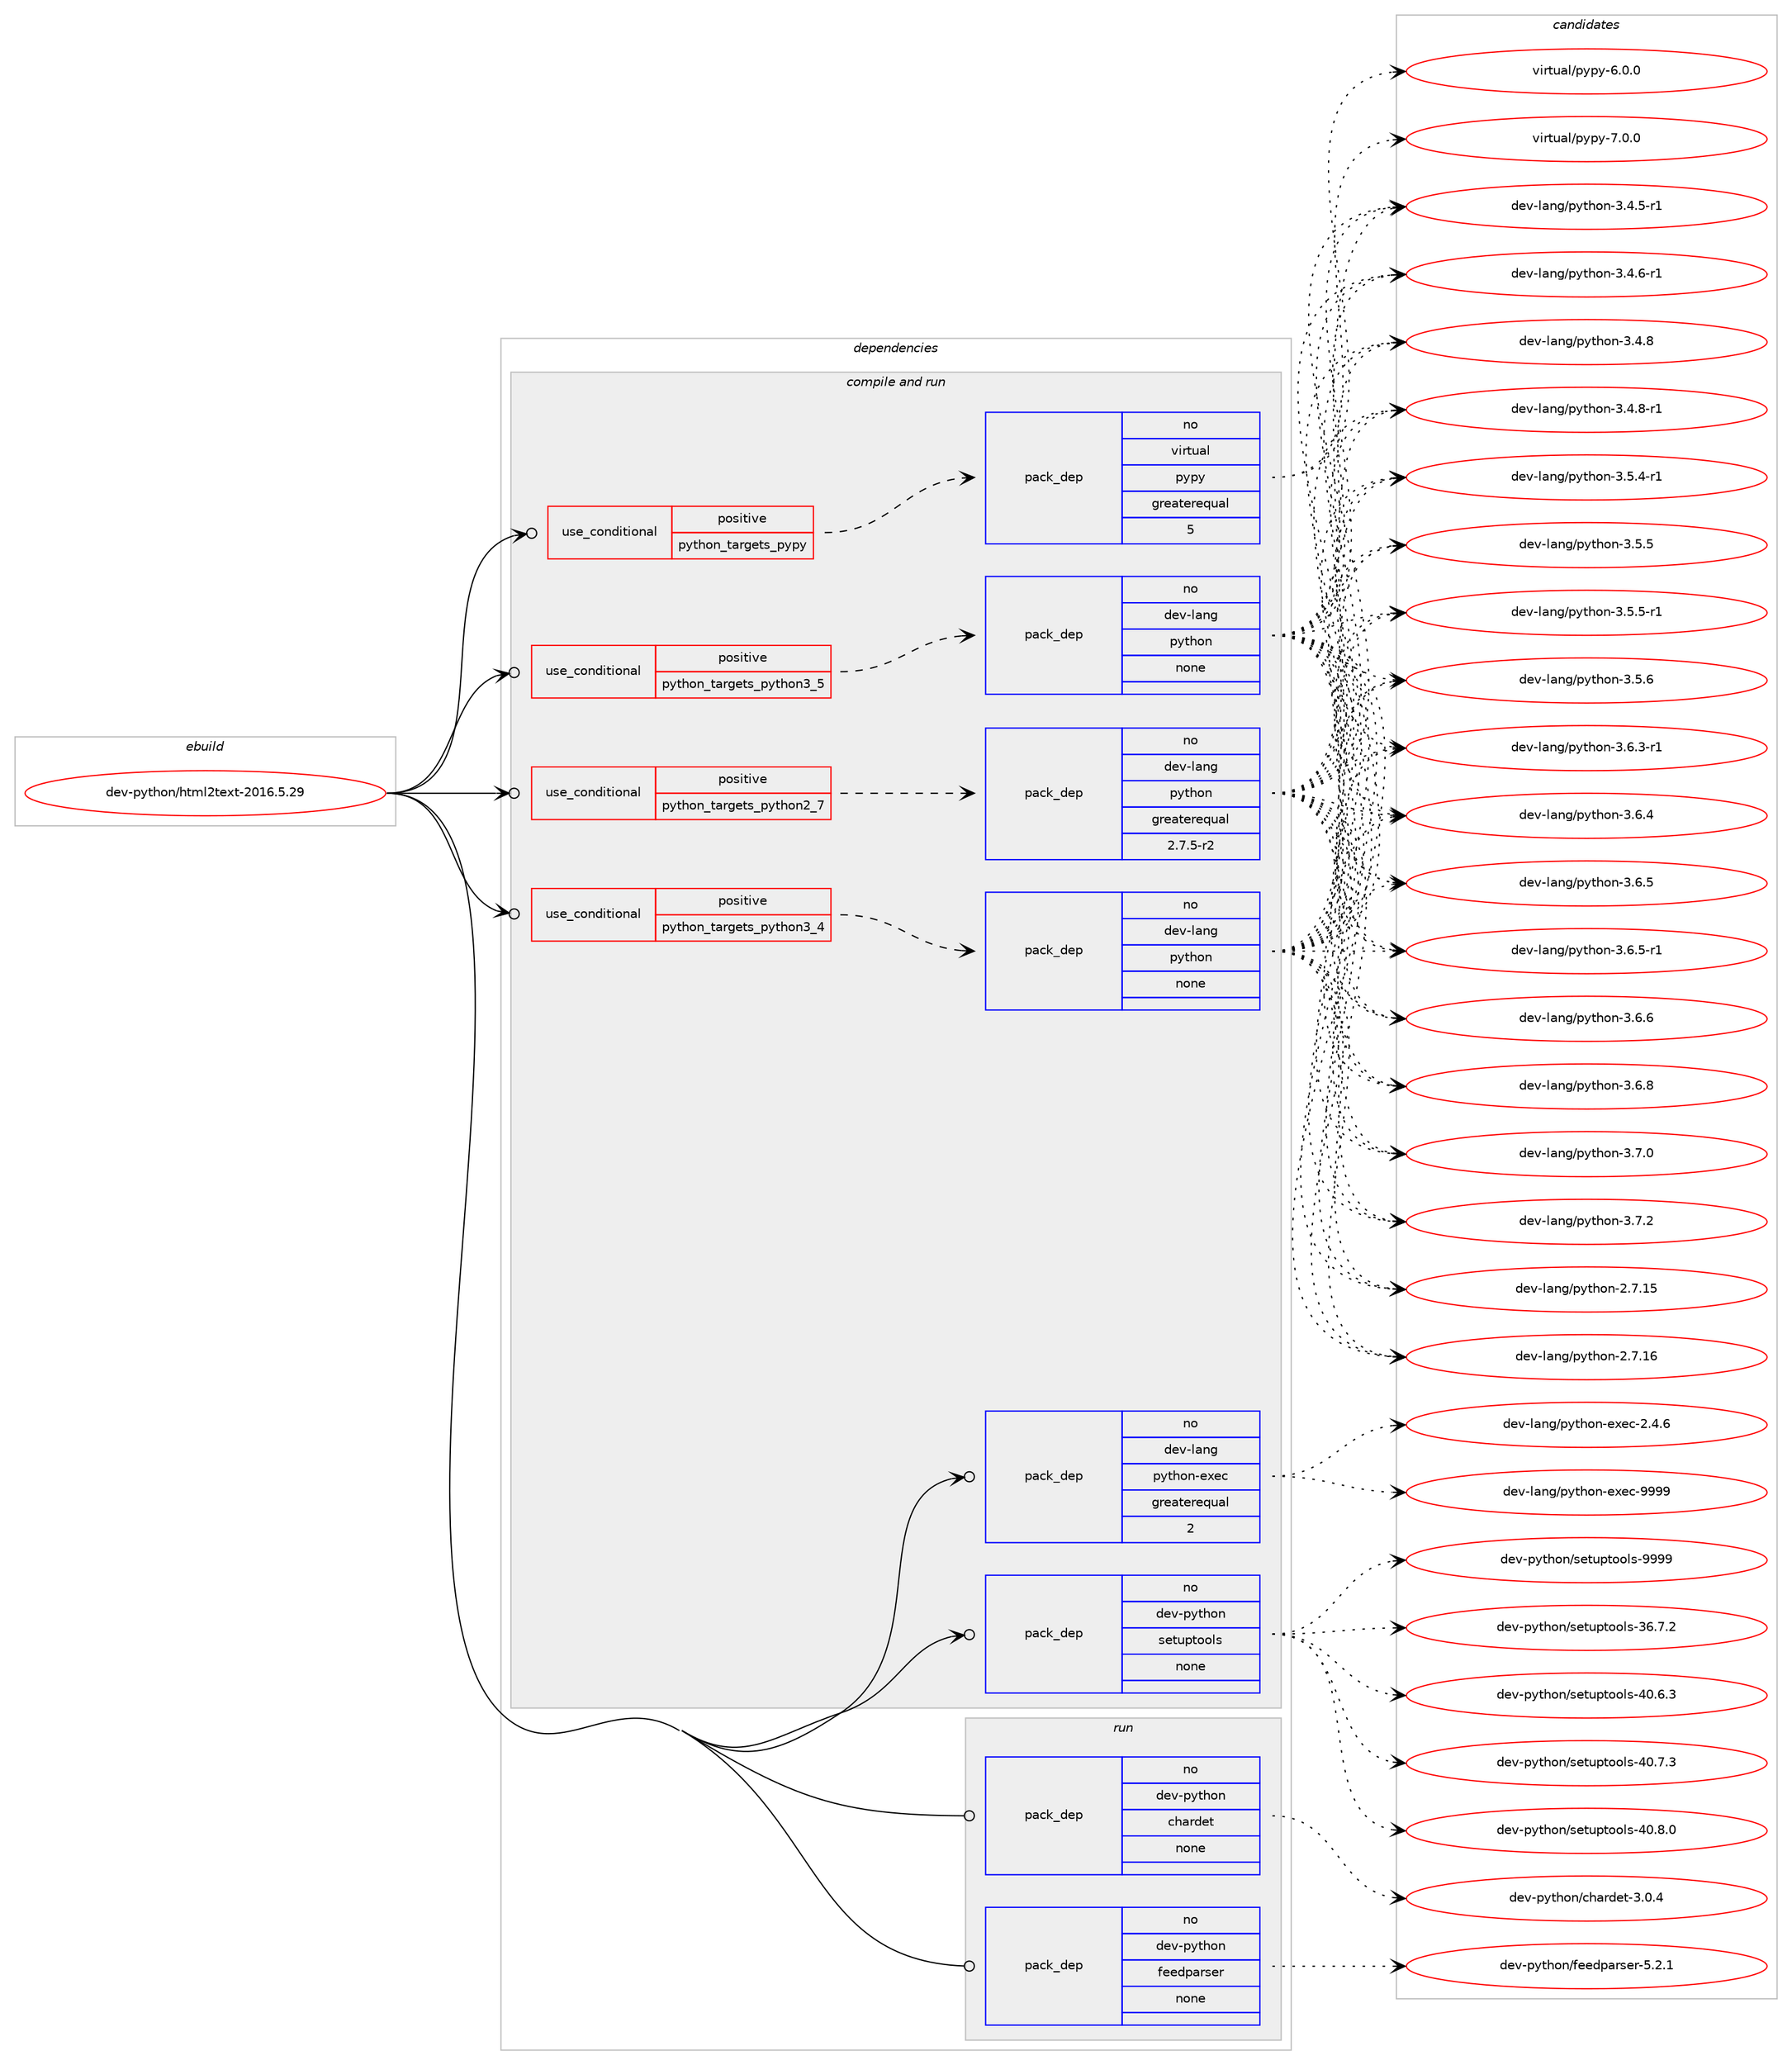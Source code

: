 digraph prolog {

# *************
# Graph options
# *************

newrank=true;
concentrate=true;
compound=true;
graph [rankdir=LR,fontname=Helvetica,fontsize=10,ranksep=1.5];#, ranksep=2.5, nodesep=0.2];
edge  [arrowhead=vee];
node  [fontname=Helvetica,fontsize=10];

# **********
# The ebuild
# **********

subgraph cluster_leftcol {
color=gray;
rank=same;
label=<<i>ebuild</i>>;
id [label="dev-python/html2text-2016.5.29", color=red, width=4, href="../dev-python/html2text-2016.5.29.svg"];
}

# ****************
# The dependencies
# ****************

subgraph cluster_midcol {
color=gray;
label=<<i>dependencies</i>>;
subgraph cluster_compile {
fillcolor="#eeeeee";
style=filled;
label=<<i>compile</i>>;
}
subgraph cluster_compileandrun {
fillcolor="#eeeeee";
style=filled;
label=<<i>compile and run</i>>;
subgraph cond375400 {
dependency1412823 [label=<<TABLE BORDER="0" CELLBORDER="1" CELLSPACING="0" CELLPADDING="4"><TR><TD ROWSPAN="3" CELLPADDING="10">use_conditional</TD></TR><TR><TD>positive</TD></TR><TR><TD>python_targets_pypy</TD></TR></TABLE>>, shape=none, color=red];
subgraph pack1014154 {
dependency1412824 [label=<<TABLE BORDER="0" CELLBORDER="1" CELLSPACING="0" CELLPADDING="4" WIDTH="220"><TR><TD ROWSPAN="6" CELLPADDING="30">pack_dep</TD></TR><TR><TD WIDTH="110">no</TD></TR><TR><TD>virtual</TD></TR><TR><TD>pypy</TD></TR><TR><TD>greaterequal</TD></TR><TR><TD>5</TD></TR></TABLE>>, shape=none, color=blue];
}
dependency1412823:e -> dependency1412824:w [weight=20,style="dashed",arrowhead="vee"];
}
id:e -> dependency1412823:w [weight=20,style="solid",arrowhead="odotvee"];
subgraph cond375401 {
dependency1412825 [label=<<TABLE BORDER="0" CELLBORDER="1" CELLSPACING="0" CELLPADDING="4"><TR><TD ROWSPAN="3" CELLPADDING="10">use_conditional</TD></TR><TR><TD>positive</TD></TR><TR><TD>python_targets_python2_7</TD></TR></TABLE>>, shape=none, color=red];
subgraph pack1014155 {
dependency1412826 [label=<<TABLE BORDER="0" CELLBORDER="1" CELLSPACING="0" CELLPADDING="4" WIDTH="220"><TR><TD ROWSPAN="6" CELLPADDING="30">pack_dep</TD></TR><TR><TD WIDTH="110">no</TD></TR><TR><TD>dev-lang</TD></TR><TR><TD>python</TD></TR><TR><TD>greaterequal</TD></TR><TR><TD>2.7.5-r2</TD></TR></TABLE>>, shape=none, color=blue];
}
dependency1412825:e -> dependency1412826:w [weight=20,style="dashed",arrowhead="vee"];
}
id:e -> dependency1412825:w [weight=20,style="solid",arrowhead="odotvee"];
subgraph cond375402 {
dependency1412827 [label=<<TABLE BORDER="0" CELLBORDER="1" CELLSPACING="0" CELLPADDING="4"><TR><TD ROWSPAN="3" CELLPADDING="10">use_conditional</TD></TR><TR><TD>positive</TD></TR><TR><TD>python_targets_python3_4</TD></TR></TABLE>>, shape=none, color=red];
subgraph pack1014156 {
dependency1412828 [label=<<TABLE BORDER="0" CELLBORDER="1" CELLSPACING="0" CELLPADDING="4" WIDTH="220"><TR><TD ROWSPAN="6" CELLPADDING="30">pack_dep</TD></TR><TR><TD WIDTH="110">no</TD></TR><TR><TD>dev-lang</TD></TR><TR><TD>python</TD></TR><TR><TD>none</TD></TR><TR><TD></TD></TR></TABLE>>, shape=none, color=blue];
}
dependency1412827:e -> dependency1412828:w [weight=20,style="dashed",arrowhead="vee"];
}
id:e -> dependency1412827:w [weight=20,style="solid",arrowhead="odotvee"];
subgraph cond375403 {
dependency1412829 [label=<<TABLE BORDER="0" CELLBORDER="1" CELLSPACING="0" CELLPADDING="4"><TR><TD ROWSPAN="3" CELLPADDING="10">use_conditional</TD></TR><TR><TD>positive</TD></TR><TR><TD>python_targets_python3_5</TD></TR></TABLE>>, shape=none, color=red];
subgraph pack1014157 {
dependency1412830 [label=<<TABLE BORDER="0" CELLBORDER="1" CELLSPACING="0" CELLPADDING="4" WIDTH="220"><TR><TD ROWSPAN="6" CELLPADDING="30">pack_dep</TD></TR><TR><TD WIDTH="110">no</TD></TR><TR><TD>dev-lang</TD></TR><TR><TD>python</TD></TR><TR><TD>none</TD></TR><TR><TD></TD></TR></TABLE>>, shape=none, color=blue];
}
dependency1412829:e -> dependency1412830:w [weight=20,style="dashed",arrowhead="vee"];
}
id:e -> dependency1412829:w [weight=20,style="solid",arrowhead="odotvee"];
subgraph pack1014158 {
dependency1412831 [label=<<TABLE BORDER="0" CELLBORDER="1" CELLSPACING="0" CELLPADDING="4" WIDTH="220"><TR><TD ROWSPAN="6" CELLPADDING="30">pack_dep</TD></TR><TR><TD WIDTH="110">no</TD></TR><TR><TD>dev-lang</TD></TR><TR><TD>python-exec</TD></TR><TR><TD>greaterequal</TD></TR><TR><TD>2</TD></TR></TABLE>>, shape=none, color=blue];
}
id:e -> dependency1412831:w [weight=20,style="solid",arrowhead="odotvee"];
subgraph pack1014159 {
dependency1412832 [label=<<TABLE BORDER="0" CELLBORDER="1" CELLSPACING="0" CELLPADDING="4" WIDTH="220"><TR><TD ROWSPAN="6" CELLPADDING="30">pack_dep</TD></TR><TR><TD WIDTH="110">no</TD></TR><TR><TD>dev-python</TD></TR><TR><TD>setuptools</TD></TR><TR><TD>none</TD></TR><TR><TD></TD></TR></TABLE>>, shape=none, color=blue];
}
id:e -> dependency1412832:w [weight=20,style="solid",arrowhead="odotvee"];
}
subgraph cluster_run {
fillcolor="#eeeeee";
style=filled;
label=<<i>run</i>>;
subgraph pack1014160 {
dependency1412833 [label=<<TABLE BORDER="0" CELLBORDER="1" CELLSPACING="0" CELLPADDING="4" WIDTH="220"><TR><TD ROWSPAN="6" CELLPADDING="30">pack_dep</TD></TR><TR><TD WIDTH="110">no</TD></TR><TR><TD>dev-python</TD></TR><TR><TD>chardet</TD></TR><TR><TD>none</TD></TR><TR><TD></TD></TR></TABLE>>, shape=none, color=blue];
}
id:e -> dependency1412833:w [weight=20,style="solid",arrowhead="odot"];
subgraph pack1014161 {
dependency1412834 [label=<<TABLE BORDER="0" CELLBORDER="1" CELLSPACING="0" CELLPADDING="4" WIDTH="220"><TR><TD ROWSPAN="6" CELLPADDING="30">pack_dep</TD></TR><TR><TD WIDTH="110">no</TD></TR><TR><TD>dev-python</TD></TR><TR><TD>feedparser</TD></TR><TR><TD>none</TD></TR><TR><TD></TD></TR></TABLE>>, shape=none, color=blue];
}
id:e -> dependency1412834:w [weight=20,style="solid",arrowhead="odot"];
}
}

# **************
# The candidates
# **************

subgraph cluster_choices {
rank=same;
color=gray;
label=<<i>candidates</i>>;

subgraph choice1014154 {
color=black;
nodesep=1;
choice1181051141161179710847112121112121455446484648 [label="virtual/pypy-6.0.0", color=red, width=4,href="../virtual/pypy-6.0.0.svg"];
choice1181051141161179710847112121112121455546484648 [label="virtual/pypy-7.0.0", color=red, width=4,href="../virtual/pypy-7.0.0.svg"];
dependency1412824:e -> choice1181051141161179710847112121112121455446484648:w [style=dotted,weight="100"];
dependency1412824:e -> choice1181051141161179710847112121112121455546484648:w [style=dotted,weight="100"];
}
subgraph choice1014155 {
color=black;
nodesep=1;
choice10010111845108971101034711212111610411111045504655464953 [label="dev-lang/python-2.7.15", color=red, width=4,href="../dev-lang/python-2.7.15.svg"];
choice10010111845108971101034711212111610411111045504655464954 [label="dev-lang/python-2.7.16", color=red, width=4,href="../dev-lang/python-2.7.16.svg"];
choice1001011184510897110103471121211161041111104551465246534511449 [label="dev-lang/python-3.4.5-r1", color=red, width=4,href="../dev-lang/python-3.4.5-r1.svg"];
choice1001011184510897110103471121211161041111104551465246544511449 [label="dev-lang/python-3.4.6-r1", color=red, width=4,href="../dev-lang/python-3.4.6-r1.svg"];
choice100101118451089711010347112121116104111110455146524656 [label="dev-lang/python-3.4.8", color=red, width=4,href="../dev-lang/python-3.4.8.svg"];
choice1001011184510897110103471121211161041111104551465246564511449 [label="dev-lang/python-3.4.8-r1", color=red, width=4,href="../dev-lang/python-3.4.8-r1.svg"];
choice1001011184510897110103471121211161041111104551465346524511449 [label="dev-lang/python-3.5.4-r1", color=red, width=4,href="../dev-lang/python-3.5.4-r1.svg"];
choice100101118451089711010347112121116104111110455146534653 [label="dev-lang/python-3.5.5", color=red, width=4,href="../dev-lang/python-3.5.5.svg"];
choice1001011184510897110103471121211161041111104551465346534511449 [label="dev-lang/python-3.5.5-r1", color=red, width=4,href="../dev-lang/python-3.5.5-r1.svg"];
choice100101118451089711010347112121116104111110455146534654 [label="dev-lang/python-3.5.6", color=red, width=4,href="../dev-lang/python-3.5.6.svg"];
choice1001011184510897110103471121211161041111104551465446514511449 [label="dev-lang/python-3.6.3-r1", color=red, width=4,href="../dev-lang/python-3.6.3-r1.svg"];
choice100101118451089711010347112121116104111110455146544652 [label="dev-lang/python-3.6.4", color=red, width=4,href="../dev-lang/python-3.6.4.svg"];
choice100101118451089711010347112121116104111110455146544653 [label="dev-lang/python-3.6.5", color=red, width=4,href="../dev-lang/python-3.6.5.svg"];
choice1001011184510897110103471121211161041111104551465446534511449 [label="dev-lang/python-3.6.5-r1", color=red, width=4,href="../dev-lang/python-3.6.5-r1.svg"];
choice100101118451089711010347112121116104111110455146544654 [label="dev-lang/python-3.6.6", color=red, width=4,href="../dev-lang/python-3.6.6.svg"];
choice100101118451089711010347112121116104111110455146544656 [label="dev-lang/python-3.6.8", color=red, width=4,href="../dev-lang/python-3.6.8.svg"];
choice100101118451089711010347112121116104111110455146554648 [label="dev-lang/python-3.7.0", color=red, width=4,href="../dev-lang/python-3.7.0.svg"];
choice100101118451089711010347112121116104111110455146554650 [label="dev-lang/python-3.7.2", color=red, width=4,href="../dev-lang/python-3.7.2.svg"];
dependency1412826:e -> choice10010111845108971101034711212111610411111045504655464953:w [style=dotted,weight="100"];
dependency1412826:e -> choice10010111845108971101034711212111610411111045504655464954:w [style=dotted,weight="100"];
dependency1412826:e -> choice1001011184510897110103471121211161041111104551465246534511449:w [style=dotted,weight="100"];
dependency1412826:e -> choice1001011184510897110103471121211161041111104551465246544511449:w [style=dotted,weight="100"];
dependency1412826:e -> choice100101118451089711010347112121116104111110455146524656:w [style=dotted,weight="100"];
dependency1412826:e -> choice1001011184510897110103471121211161041111104551465246564511449:w [style=dotted,weight="100"];
dependency1412826:e -> choice1001011184510897110103471121211161041111104551465346524511449:w [style=dotted,weight="100"];
dependency1412826:e -> choice100101118451089711010347112121116104111110455146534653:w [style=dotted,weight="100"];
dependency1412826:e -> choice1001011184510897110103471121211161041111104551465346534511449:w [style=dotted,weight="100"];
dependency1412826:e -> choice100101118451089711010347112121116104111110455146534654:w [style=dotted,weight="100"];
dependency1412826:e -> choice1001011184510897110103471121211161041111104551465446514511449:w [style=dotted,weight="100"];
dependency1412826:e -> choice100101118451089711010347112121116104111110455146544652:w [style=dotted,weight="100"];
dependency1412826:e -> choice100101118451089711010347112121116104111110455146544653:w [style=dotted,weight="100"];
dependency1412826:e -> choice1001011184510897110103471121211161041111104551465446534511449:w [style=dotted,weight="100"];
dependency1412826:e -> choice100101118451089711010347112121116104111110455146544654:w [style=dotted,weight="100"];
dependency1412826:e -> choice100101118451089711010347112121116104111110455146544656:w [style=dotted,weight="100"];
dependency1412826:e -> choice100101118451089711010347112121116104111110455146554648:w [style=dotted,weight="100"];
dependency1412826:e -> choice100101118451089711010347112121116104111110455146554650:w [style=dotted,weight="100"];
}
subgraph choice1014156 {
color=black;
nodesep=1;
choice10010111845108971101034711212111610411111045504655464953 [label="dev-lang/python-2.7.15", color=red, width=4,href="../dev-lang/python-2.7.15.svg"];
choice10010111845108971101034711212111610411111045504655464954 [label="dev-lang/python-2.7.16", color=red, width=4,href="../dev-lang/python-2.7.16.svg"];
choice1001011184510897110103471121211161041111104551465246534511449 [label="dev-lang/python-3.4.5-r1", color=red, width=4,href="../dev-lang/python-3.4.5-r1.svg"];
choice1001011184510897110103471121211161041111104551465246544511449 [label="dev-lang/python-3.4.6-r1", color=red, width=4,href="../dev-lang/python-3.4.6-r1.svg"];
choice100101118451089711010347112121116104111110455146524656 [label="dev-lang/python-3.4.8", color=red, width=4,href="../dev-lang/python-3.4.8.svg"];
choice1001011184510897110103471121211161041111104551465246564511449 [label="dev-lang/python-3.4.8-r1", color=red, width=4,href="../dev-lang/python-3.4.8-r1.svg"];
choice1001011184510897110103471121211161041111104551465346524511449 [label="dev-lang/python-3.5.4-r1", color=red, width=4,href="../dev-lang/python-3.5.4-r1.svg"];
choice100101118451089711010347112121116104111110455146534653 [label="dev-lang/python-3.5.5", color=red, width=4,href="../dev-lang/python-3.5.5.svg"];
choice1001011184510897110103471121211161041111104551465346534511449 [label="dev-lang/python-3.5.5-r1", color=red, width=4,href="../dev-lang/python-3.5.5-r1.svg"];
choice100101118451089711010347112121116104111110455146534654 [label="dev-lang/python-3.5.6", color=red, width=4,href="../dev-lang/python-3.5.6.svg"];
choice1001011184510897110103471121211161041111104551465446514511449 [label="dev-lang/python-3.6.3-r1", color=red, width=4,href="../dev-lang/python-3.6.3-r1.svg"];
choice100101118451089711010347112121116104111110455146544652 [label="dev-lang/python-3.6.4", color=red, width=4,href="../dev-lang/python-3.6.4.svg"];
choice100101118451089711010347112121116104111110455146544653 [label="dev-lang/python-3.6.5", color=red, width=4,href="../dev-lang/python-3.6.5.svg"];
choice1001011184510897110103471121211161041111104551465446534511449 [label="dev-lang/python-3.6.5-r1", color=red, width=4,href="../dev-lang/python-3.6.5-r1.svg"];
choice100101118451089711010347112121116104111110455146544654 [label="dev-lang/python-3.6.6", color=red, width=4,href="../dev-lang/python-3.6.6.svg"];
choice100101118451089711010347112121116104111110455146544656 [label="dev-lang/python-3.6.8", color=red, width=4,href="../dev-lang/python-3.6.8.svg"];
choice100101118451089711010347112121116104111110455146554648 [label="dev-lang/python-3.7.0", color=red, width=4,href="../dev-lang/python-3.7.0.svg"];
choice100101118451089711010347112121116104111110455146554650 [label="dev-lang/python-3.7.2", color=red, width=4,href="../dev-lang/python-3.7.2.svg"];
dependency1412828:e -> choice10010111845108971101034711212111610411111045504655464953:w [style=dotted,weight="100"];
dependency1412828:e -> choice10010111845108971101034711212111610411111045504655464954:w [style=dotted,weight="100"];
dependency1412828:e -> choice1001011184510897110103471121211161041111104551465246534511449:w [style=dotted,weight="100"];
dependency1412828:e -> choice1001011184510897110103471121211161041111104551465246544511449:w [style=dotted,weight="100"];
dependency1412828:e -> choice100101118451089711010347112121116104111110455146524656:w [style=dotted,weight="100"];
dependency1412828:e -> choice1001011184510897110103471121211161041111104551465246564511449:w [style=dotted,weight="100"];
dependency1412828:e -> choice1001011184510897110103471121211161041111104551465346524511449:w [style=dotted,weight="100"];
dependency1412828:e -> choice100101118451089711010347112121116104111110455146534653:w [style=dotted,weight="100"];
dependency1412828:e -> choice1001011184510897110103471121211161041111104551465346534511449:w [style=dotted,weight="100"];
dependency1412828:e -> choice100101118451089711010347112121116104111110455146534654:w [style=dotted,weight="100"];
dependency1412828:e -> choice1001011184510897110103471121211161041111104551465446514511449:w [style=dotted,weight="100"];
dependency1412828:e -> choice100101118451089711010347112121116104111110455146544652:w [style=dotted,weight="100"];
dependency1412828:e -> choice100101118451089711010347112121116104111110455146544653:w [style=dotted,weight="100"];
dependency1412828:e -> choice1001011184510897110103471121211161041111104551465446534511449:w [style=dotted,weight="100"];
dependency1412828:e -> choice100101118451089711010347112121116104111110455146544654:w [style=dotted,weight="100"];
dependency1412828:e -> choice100101118451089711010347112121116104111110455146544656:w [style=dotted,weight="100"];
dependency1412828:e -> choice100101118451089711010347112121116104111110455146554648:w [style=dotted,weight="100"];
dependency1412828:e -> choice100101118451089711010347112121116104111110455146554650:w [style=dotted,weight="100"];
}
subgraph choice1014157 {
color=black;
nodesep=1;
choice10010111845108971101034711212111610411111045504655464953 [label="dev-lang/python-2.7.15", color=red, width=4,href="../dev-lang/python-2.7.15.svg"];
choice10010111845108971101034711212111610411111045504655464954 [label="dev-lang/python-2.7.16", color=red, width=4,href="../dev-lang/python-2.7.16.svg"];
choice1001011184510897110103471121211161041111104551465246534511449 [label="dev-lang/python-3.4.5-r1", color=red, width=4,href="../dev-lang/python-3.4.5-r1.svg"];
choice1001011184510897110103471121211161041111104551465246544511449 [label="dev-lang/python-3.4.6-r1", color=red, width=4,href="../dev-lang/python-3.4.6-r1.svg"];
choice100101118451089711010347112121116104111110455146524656 [label="dev-lang/python-3.4.8", color=red, width=4,href="../dev-lang/python-3.4.8.svg"];
choice1001011184510897110103471121211161041111104551465246564511449 [label="dev-lang/python-3.4.8-r1", color=red, width=4,href="../dev-lang/python-3.4.8-r1.svg"];
choice1001011184510897110103471121211161041111104551465346524511449 [label="dev-lang/python-3.5.4-r1", color=red, width=4,href="../dev-lang/python-3.5.4-r1.svg"];
choice100101118451089711010347112121116104111110455146534653 [label="dev-lang/python-3.5.5", color=red, width=4,href="../dev-lang/python-3.5.5.svg"];
choice1001011184510897110103471121211161041111104551465346534511449 [label="dev-lang/python-3.5.5-r1", color=red, width=4,href="../dev-lang/python-3.5.5-r1.svg"];
choice100101118451089711010347112121116104111110455146534654 [label="dev-lang/python-3.5.6", color=red, width=4,href="../dev-lang/python-3.5.6.svg"];
choice1001011184510897110103471121211161041111104551465446514511449 [label="dev-lang/python-3.6.3-r1", color=red, width=4,href="../dev-lang/python-3.6.3-r1.svg"];
choice100101118451089711010347112121116104111110455146544652 [label="dev-lang/python-3.6.4", color=red, width=4,href="../dev-lang/python-3.6.4.svg"];
choice100101118451089711010347112121116104111110455146544653 [label="dev-lang/python-3.6.5", color=red, width=4,href="../dev-lang/python-3.6.5.svg"];
choice1001011184510897110103471121211161041111104551465446534511449 [label="dev-lang/python-3.6.5-r1", color=red, width=4,href="../dev-lang/python-3.6.5-r1.svg"];
choice100101118451089711010347112121116104111110455146544654 [label="dev-lang/python-3.6.6", color=red, width=4,href="../dev-lang/python-3.6.6.svg"];
choice100101118451089711010347112121116104111110455146544656 [label="dev-lang/python-3.6.8", color=red, width=4,href="../dev-lang/python-3.6.8.svg"];
choice100101118451089711010347112121116104111110455146554648 [label="dev-lang/python-3.7.0", color=red, width=4,href="../dev-lang/python-3.7.0.svg"];
choice100101118451089711010347112121116104111110455146554650 [label="dev-lang/python-3.7.2", color=red, width=4,href="../dev-lang/python-3.7.2.svg"];
dependency1412830:e -> choice10010111845108971101034711212111610411111045504655464953:w [style=dotted,weight="100"];
dependency1412830:e -> choice10010111845108971101034711212111610411111045504655464954:w [style=dotted,weight="100"];
dependency1412830:e -> choice1001011184510897110103471121211161041111104551465246534511449:w [style=dotted,weight="100"];
dependency1412830:e -> choice1001011184510897110103471121211161041111104551465246544511449:w [style=dotted,weight="100"];
dependency1412830:e -> choice100101118451089711010347112121116104111110455146524656:w [style=dotted,weight="100"];
dependency1412830:e -> choice1001011184510897110103471121211161041111104551465246564511449:w [style=dotted,weight="100"];
dependency1412830:e -> choice1001011184510897110103471121211161041111104551465346524511449:w [style=dotted,weight="100"];
dependency1412830:e -> choice100101118451089711010347112121116104111110455146534653:w [style=dotted,weight="100"];
dependency1412830:e -> choice1001011184510897110103471121211161041111104551465346534511449:w [style=dotted,weight="100"];
dependency1412830:e -> choice100101118451089711010347112121116104111110455146534654:w [style=dotted,weight="100"];
dependency1412830:e -> choice1001011184510897110103471121211161041111104551465446514511449:w [style=dotted,weight="100"];
dependency1412830:e -> choice100101118451089711010347112121116104111110455146544652:w [style=dotted,weight="100"];
dependency1412830:e -> choice100101118451089711010347112121116104111110455146544653:w [style=dotted,weight="100"];
dependency1412830:e -> choice1001011184510897110103471121211161041111104551465446534511449:w [style=dotted,weight="100"];
dependency1412830:e -> choice100101118451089711010347112121116104111110455146544654:w [style=dotted,weight="100"];
dependency1412830:e -> choice100101118451089711010347112121116104111110455146544656:w [style=dotted,weight="100"];
dependency1412830:e -> choice100101118451089711010347112121116104111110455146554648:w [style=dotted,weight="100"];
dependency1412830:e -> choice100101118451089711010347112121116104111110455146554650:w [style=dotted,weight="100"];
}
subgraph choice1014158 {
color=black;
nodesep=1;
choice1001011184510897110103471121211161041111104510112010199455046524654 [label="dev-lang/python-exec-2.4.6", color=red, width=4,href="../dev-lang/python-exec-2.4.6.svg"];
choice10010111845108971101034711212111610411111045101120101994557575757 [label="dev-lang/python-exec-9999", color=red, width=4,href="../dev-lang/python-exec-9999.svg"];
dependency1412831:e -> choice1001011184510897110103471121211161041111104510112010199455046524654:w [style=dotted,weight="100"];
dependency1412831:e -> choice10010111845108971101034711212111610411111045101120101994557575757:w [style=dotted,weight="100"];
}
subgraph choice1014159 {
color=black;
nodesep=1;
choice100101118451121211161041111104711510111611711211611111110811545515446554650 [label="dev-python/setuptools-36.7.2", color=red, width=4,href="../dev-python/setuptools-36.7.2.svg"];
choice100101118451121211161041111104711510111611711211611111110811545524846544651 [label="dev-python/setuptools-40.6.3", color=red, width=4,href="../dev-python/setuptools-40.6.3.svg"];
choice100101118451121211161041111104711510111611711211611111110811545524846554651 [label="dev-python/setuptools-40.7.3", color=red, width=4,href="../dev-python/setuptools-40.7.3.svg"];
choice100101118451121211161041111104711510111611711211611111110811545524846564648 [label="dev-python/setuptools-40.8.0", color=red, width=4,href="../dev-python/setuptools-40.8.0.svg"];
choice10010111845112121116104111110471151011161171121161111111081154557575757 [label="dev-python/setuptools-9999", color=red, width=4,href="../dev-python/setuptools-9999.svg"];
dependency1412832:e -> choice100101118451121211161041111104711510111611711211611111110811545515446554650:w [style=dotted,weight="100"];
dependency1412832:e -> choice100101118451121211161041111104711510111611711211611111110811545524846544651:w [style=dotted,weight="100"];
dependency1412832:e -> choice100101118451121211161041111104711510111611711211611111110811545524846554651:w [style=dotted,weight="100"];
dependency1412832:e -> choice100101118451121211161041111104711510111611711211611111110811545524846564648:w [style=dotted,weight="100"];
dependency1412832:e -> choice10010111845112121116104111110471151011161171121161111111081154557575757:w [style=dotted,weight="100"];
}
subgraph choice1014160 {
color=black;
nodesep=1;
choice10010111845112121116104111110479910497114100101116455146484652 [label="dev-python/chardet-3.0.4", color=red, width=4,href="../dev-python/chardet-3.0.4.svg"];
dependency1412833:e -> choice10010111845112121116104111110479910497114100101116455146484652:w [style=dotted,weight="100"];
}
subgraph choice1014161 {
color=black;
nodesep=1;
choice100101118451121211161041111104710210110110011297114115101114455346504649 [label="dev-python/feedparser-5.2.1", color=red, width=4,href="../dev-python/feedparser-5.2.1.svg"];
dependency1412834:e -> choice100101118451121211161041111104710210110110011297114115101114455346504649:w [style=dotted,weight="100"];
}
}

}
